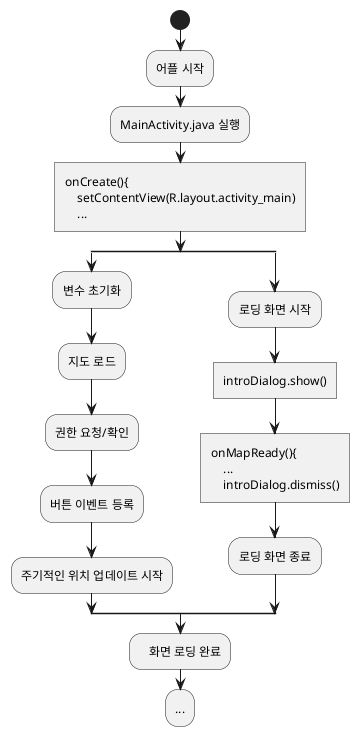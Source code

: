 @startuml
'https://plantuml.com/activity-diagram-beta

start
:어플 시작;
:MainActivity.java 실행;
:onCreate(){
    setContentView(R.layout.activity_main)
    ...]
split
:변수 초기화;
:지도 로드;
:권한 요청/확인;
:버튼 이벤트 등록;
:주기적인 위치 업데이트 시작;
split again
:로딩 화면 시작;
:introDialog.show()]
:onMapReady(){
    ...
    introDialog.dismiss()]
:로딩 화면 종료;
end split
:   화면 로딩 완료;
:...;

@enduml
